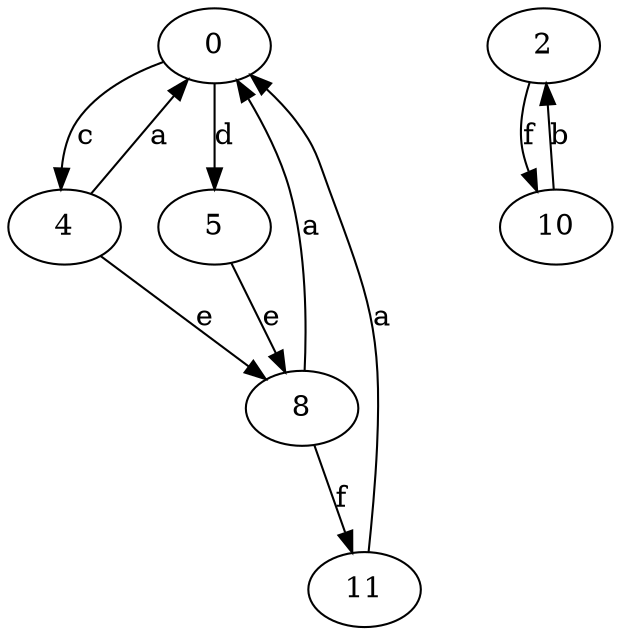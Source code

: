 strict digraph  {
0;
2;
4;
5;
8;
10;
11;
0 -> 4  [label=c];
0 -> 5  [label=d];
2 -> 10  [label=f];
4 -> 0  [label=a];
4 -> 8  [label=e];
5 -> 8  [label=e];
8 -> 0  [label=a];
8 -> 11  [label=f];
10 -> 2  [label=b];
11 -> 0  [label=a];
}
